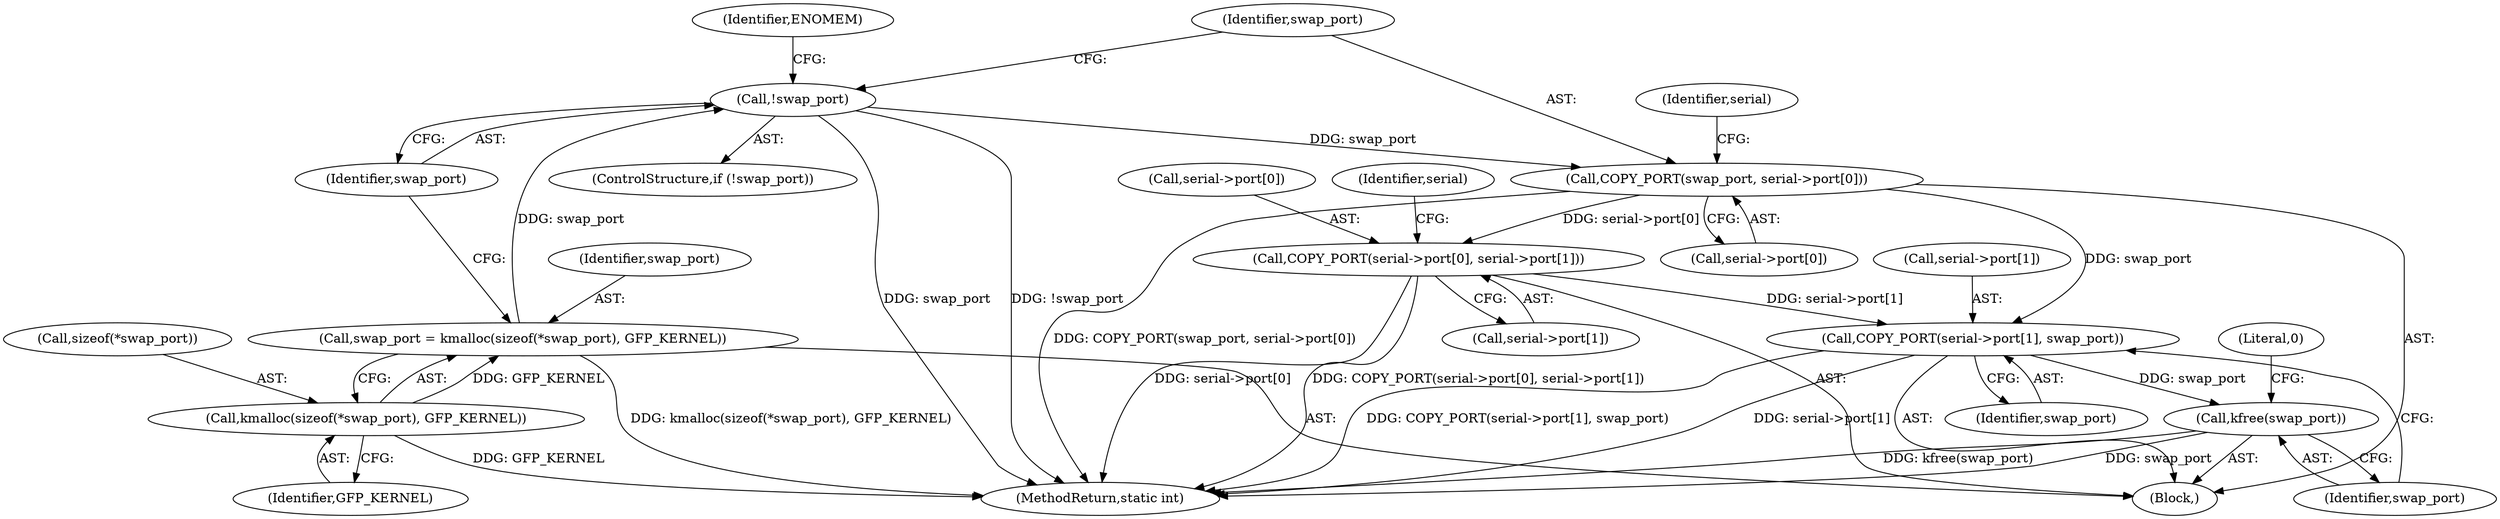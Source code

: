 digraph "0_linux_cac9b50b0d75a1d50d6c056ff65c005f3224c8e0@array" {
"1000285" [label="(Call,COPY_PORT(serial->port[0], serial->port[1]))"];
"1000278" [label="(Call,COPY_PORT(swap_port, serial->port[0]))"];
"1000273" [label="(Call,!swap_port)"];
"1000265" [label="(Call,swap_port = kmalloc(sizeof(*swap_port), GFP_KERNEL))"];
"1000267" [label="(Call,kmalloc(sizeof(*swap_port), GFP_KERNEL))"];
"1000296" [label="(Call,COPY_PORT(serial->port[1], swap_port))"];
"1000303" [label="(Call,kfree(swap_port))"];
"1000306" [label="(Literal,0)"];
"1000104" [label="(Block,)"];
"1000277" [label="(Identifier,ENOMEM)"];
"1000296" [label="(Call,COPY_PORT(serial->port[1], swap_port))"];
"1000274" [label="(Identifier,swap_port)"];
"1000291" [label="(Call,serial->port[1])"];
"1000299" [label="(Identifier,serial)"];
"1000268" [label="(Call,sizeof(*swap_port))"];
"1000279" [label="(Identifier,swap_port)"];
"1000265" [label="(Call,swap_port = kmalloc(sizeof(*swap_port), GFP_KERNEL))"];
"1000303" [label="(Call,kfree(swap_port))"];
"1000266" [label="(Identifier,swap_port)"];
"1000271" [label="(Identifier,GFP_KERNEL)"];
"1000304" [label="(Identifier,swap_port)"];
"1000286" [label="(Call,serial->port[0])"];
"1000280" [label="(Call,serial->port[0])"];
"1000273" [label="(Call,!swap_port)"];
"1000307" [label="(MethodReturn,static int)"];
"1000267" [label="(Call,kmalloc(sizeof(*swap_port), GFP_KERNEL))"];
"1000285" [label="(Call,COPY_PORT(serial->port[0], serial->port[1]))"];
"1000302" [label="(Identifier,swap_port)"];
"1000297" [label="(Call,serial->port[1])"];
"1000272" [label="(ControlStructure,if (!swap_port))"];
"1000278" [label="(Call,COPY_PORT(swap_port, serial->port[0]))"];
"1000288" [label="(Identifier,serial)"];
"1000285" -> "1000104"  [label="AST: "];
"1000285" -> "1000291"  [label="CFG: "];
"1000286" -> "1000285"  [label="AST: "];
"1000291" -> "1000285"  [label="AST: "];
"1000299" -> "1000285"  [label="CFG: "];
"1000285" -> "1000307"  [label="DDG: serial->port[0]"];
"1000285" -> "1000307"  [label="DDG: COPY_PORT(serial->port[0], serial->port[1])"];
"1000278" -> "1000285"  [label="DDG: serial->port[0]"];
"1000285" -> "1000296"  [label="DDG: serial->port[1]"];
"1000278" -> "1000104"  [label="AST: "];
"1000278" -> "1000280"  [label="CFG: "];
"1000279" -> "1000278"  [label="AST: "];
"1000280" -> "1000278"  [label="AST: "];
"1000288" -> "1000278"  [label="CFG: "];
"1000278" -> "1000307"  [label="DDG: COPY_PORT(swap_port, serial->port[0])"];
"1000273" -> "1000278"  [label="DDG: swap_port"];
"1000278" -> "1000296"  [label="DDG: swap_port"];
"1000273" -> "1000272"  [label="AST: "];
"1000273" -> "1000274"  [label="CFG: "];
"1000274" -> "1000273"  [label="AST: "];
"1000277" -> "1000273"  [label="CFG: "];
"1000279" -> "1000273"  [label="CFG: "];
"1000273" -> "1000307"  [label="DDG: swap_port"];
"1000273" -> "1000307"  [label="DDG: !swap_port"];
"1000265" -> "1000273"  [label="DDG: swap_port"];
"1000265" -> "1000104"  [label="AST: "];
"1000265" -> "1000267"  [label="CFG: "];
"1000266" -> "1000265"  [label="AST: "];
"1000267" -> "1000265"  [label="AST: "];
"1000274" -> "1000265"  [label="CFG: "];
"1000265" -> "1000307"  [label="DDG: kmalloc(sizeof(*swap_port), GFP_KERNEL)"];
"1000267" -> "1000265"  [label="DDG: GFP_KERNEL"];
"1000267" -> "1000271"  [label="CFG: "];
"1000268" -> "1000267"  [label="AST: "];
"1000271" -> "1000267"  [label="AST: "];
"1000267" -> "1000307"  [label="DDG: GFP_KERNEL"];
"1000296" -> "1000104"  [label="AST: "];
"1000296" -> "1000302"  [label="CFG: "];
"1000297" -> "1000296"  [label="AST: "];
"1000302" -> "1000296"  [label="AST: "];
"1000304" -> "1000296"  [label="CFG: "];
"1000296" -> "1000307"  [label="DDG: COPY_PORT(serial->port[1], swap_port)"];
"1000296" -> "1000307"  [label="DDG: serial->port[1]"];
"1000296" -> "1000303"  [label="DDG: swap_port"];
"1000303" -> "1000104"  [label="AST: "];
"1000303" -> "1000304"  [label="CFG: "];
"1000304" -> "1000303"  [label="AST: "];
"1000306" -> "1000303"  [label="CFG: "];
"1000303" -> "1000307"  [label="DDG: kfree(swap_port)"];
"1000303" -> "1000307"  [label="DDG: swap_port"];
}
